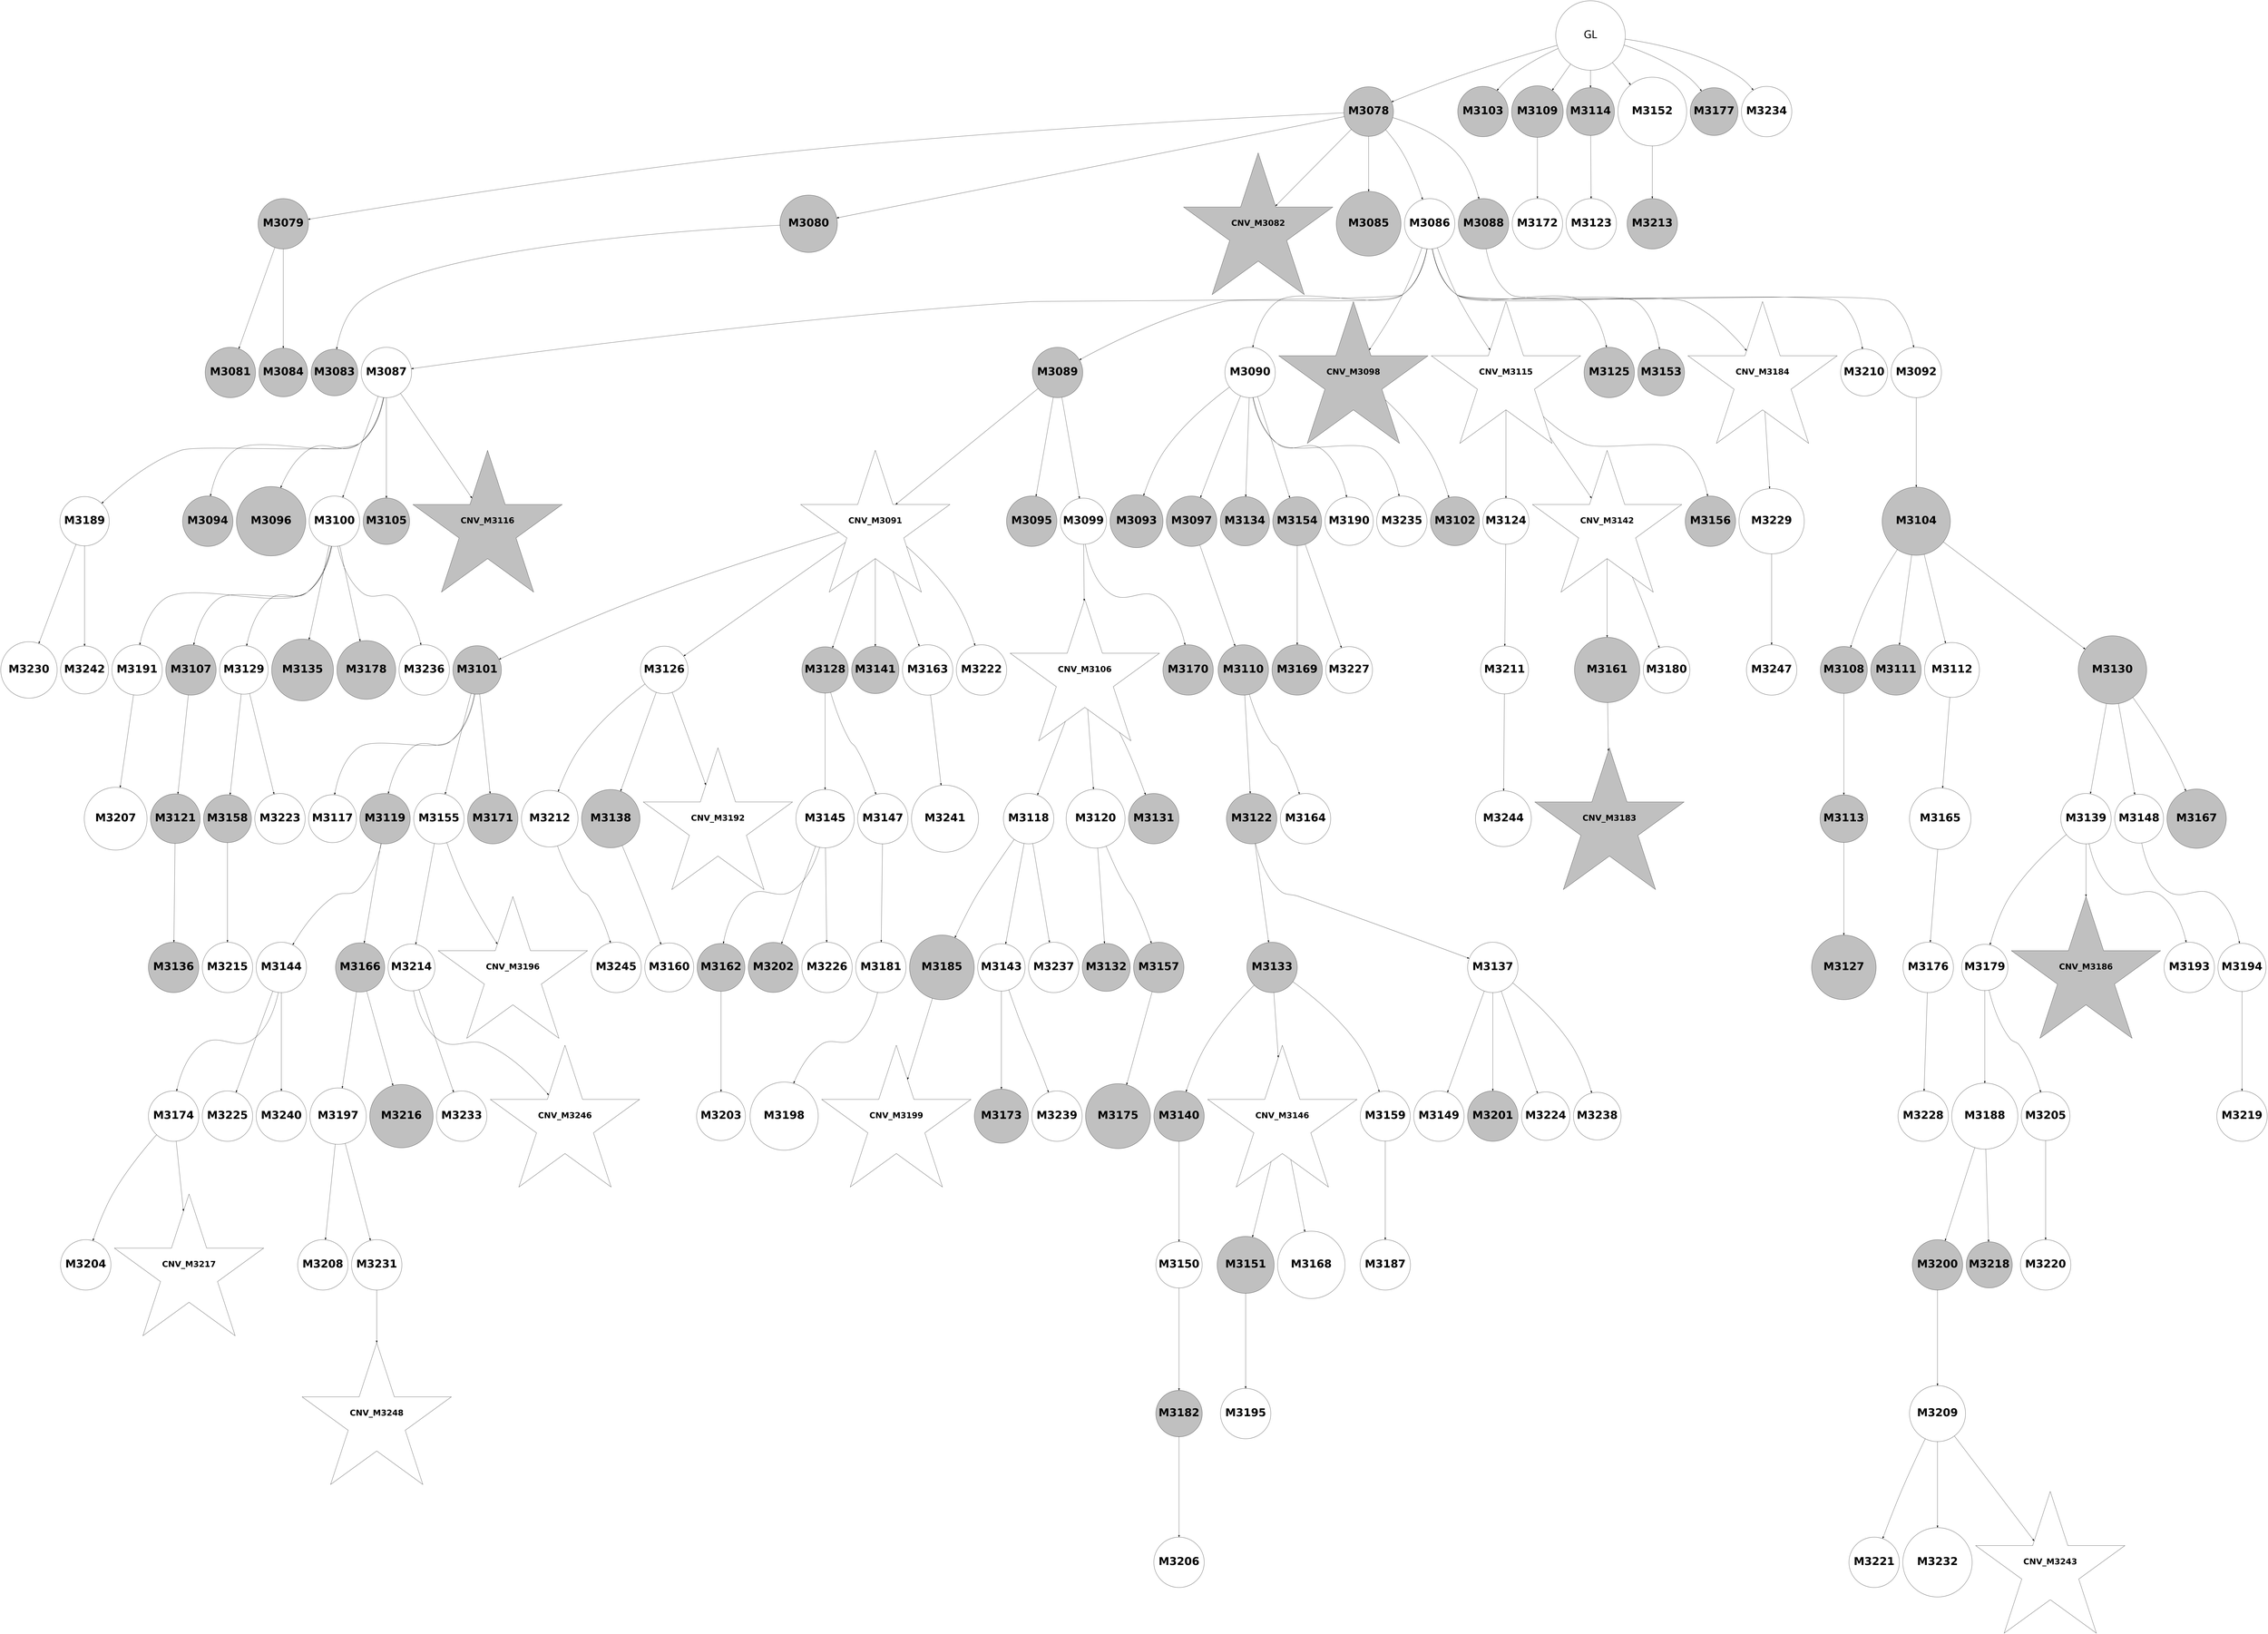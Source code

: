 digraph G { 
3200 -> 3214;
3203 -> 3215;
3203 -> 3233;
3204 -> 3245;
3204 -> 3257;
3206 -> 3222;
3209 -> 3234;
3212 -> 3223;
3212 -> 3246;
3215 -> 3224;
3092 -> 3093;
3092 -> 3118;
3092 -> 3124;
3092 -> 3129;
3092 -> 3167;
3092 -> 3192;
3092 -> 3249;
3220 -> 3235;
3093 -> 3094;
3093 -> 3095;
3093 -> 3097;
3093 -> 3100;
3093 -> 3101;
3093 -> 3103;
3094 -> 3096;
3094 -> 3099;
3095 -> 3098;
3224 -> 3236;
3224 -> 3247;
3224 -> 3258;
3226 -> 3259;
3227 -> 3260;
3101 -> 3102;
3101 -> 3104;
3101 -> 3105;
3101 -> 3113;
3101 -> 3130;
3101 -> 3140;
3101 -> 3168;
3101 -> 3199;
3101 -> 3225;
3229 -> 3248;
3229 -> 3261;
3102 -> 3109;
3102 -> 3111;
3102 -> 3115;
3102 -> 3120;
3102 -> 3131;
3102 -> 3204;
3103 -> 3107;
3104 -> 3106;
3104 -> 3110;
3104 -> 3114;
3105 -> 3108;
3105 -> 3112;
3105 -> 3149;
3105 -> 3169;
3105 -> 3205;
3105 -> 3250;
3106 -> 3116;
3106 -> 3141;
3106 -> 3143;
3106 -> 3156;
3106 -> 3178;
3106 -> 3237;
3107 -> 3119;
3112 -> 3125;
3113 -> 3117;
3114 -> 3121;
3114 -> 3185;
3115 -> 3122;
3115 -> 3144;
3115 -> 3150;
3115 -> 3193;
3115 -> 3206;
3115 -> 3251;
3116 -> 3132;
3116 -> 3134;
3116 -> 3170;
3116 -> 3186;
3244 -> 3262;
3246 -> 3263;
3119 -> 3123;
3119 -> 3126;
3119 -> 3127;
3119 -> 3145;
3121 -> 3133;
3121 -> 3135;
3121 -> 3146;
3122 -> 3136;
3123 -> 3128;
3124 -> 3187;
3125 -> 3137;
3125 -> 3179;
3127 -> 3180;
3128 -> 3142;
3129 -> 3138;
3130 -> 3139;
3130 -> 3157;
3130 -> 3171;
3133 -> 3158;
3133 -> 3200;
3133 -> 3252;
3134 -> 3159;
3134 -> 3181;
3135 -> 3147;
3135 -> 3172;
3136 -> 3151;
3137 -> 3148;
3137 -> 3152;
3139 -> 3226;
3141 -> 3153;
3141 -> 3207;
3141 -> 3227;
3143 -> 3160;
3143 -> 3162;
3144 -> 3173;
3144 -> 3238;
3145 -> 3154;
3145 -> 3163;
3145 -> 3182;
3148 -> 3155;
3148 -> 3161;
3148 -> 3174;
3152 -> 3164;
3152 -> 3216;
3152 -> 3239;
3152 -> 3253;
3153 -> 3175;
3154 -> 3194;
3154 -> 3201;
3154 -> 3208;
3155 -> 3165;
3157 -> 3176;
3157 -> 3195;
3158 -> 3188;
3158 -> 3254;
3159 -> 3189;
3159 -> 3240;
3159 -> 3255;
3160 -> 3177;
3160 -> 3217;
3160 -> 3241;
3161 -> 3166;
3161 -> 3183;
3162 -> 3196;
3163 -> 3209;
3165 -> 3197;
3166 -> 3210;
3167 -> 3228;
3169 -> 3184;
3169 -> 3242;
3170 -> 3211;
3170 -> 3229;
3172 -> 3190;
3173 -> 3230;
3174 -> 3202;
3176 -> 3198;
3177 -> 3218;
3178 -> 3256;
3180 -> 3191;
3181 -> 3212;
3181 -> 3231;
3189 -> 3219;
3189 -> 3232;
3191 -> 3243;
3194 -> 3203;
3194 -> 3220;
3196 -> 3213;
3197 -> 3221;
3199 -> 3244;
3092 [label="GL" fontname="arial-bold" fontsize=56 width=5 height=5];
3093 [shape=circle style=filled fillcolor=grey fontname="helvetica-bold" fontsize=56 label="M3078" width=2.12 height=2 ];
3094 [shape=circle style=filled fillcolor=grey fontname="helvetica-bold" fontsize=56 label="M3079" width=0.86 height=2 ];
3095 [shape=circle style=filled fillcolor=grey fontname="helvetica-bold" fontsize=56 label="M3080" width=4.13 height=2 ];
3096 [shape=circle style=filled fillcolor=grey fontname="helvetica-bold" fontsize=56 label="M3081" width=0.15 height=2 ];
3097 [shape=star style=filled fillcolor=grey fontname="helvetica-bold" fontsize=42 label="CNV_M3082"];
3098 [shape=circle style=filled fillcolor=grey fontname="helvetica-bold" fontsize=56 label="M3083" width=2.95 height=2 ];
3099 [shape=circle style=filled fillcolor=grey fontname="helvetica-bold" fontsize=56 label="M3084" width=2.29 height=2 ];
3100 [shape=circle style=filled fillcolor=grey fontname="helvetica-bold" fontsize=56 label="M3085" width=4.65 height=2 ];
3101 [shape=circle style=filled fillcolor=white fontname="helvetica-bold" fontsize=56 label="M3086" width=1.68 height=2 ];
3102 [shape=circle style=filled fillcolor=white fontname="helvetica-bold" fontsize=56 label="M3087" width=1.03 height=2 ];
3103 [shape=circle style=filled fillcolor=grey fontname="helvetica-bold" fontsize=56 label="M3088" width=1.32 height=2 ];
3104 [shape=circle style=filled fillcolor=grey fontname="helvetica-bold" fontsize=56 label="M3089" width=1.45 height=2 ];
3105 [shape=circle style=filled fillcolor=white fontname="helvetica-bold" fontsize=56 label="M3090" width=1.51 height=2 ];
3106 [shape=star style=filled fillcolor=white fontname="helvetica-bold" fontsize=42 label="CNV_M3091"];
3107 [shape=circle style=filled fillcolor=white fontname="helvetica-bold" fontsize=56 label="M3092" width=1.34 height=2 ];
3108 [shape=circle style=filled fillcolor=grey fontname="helvetica-bold" fontsize=56 label="M3093" width=3.8 height=2 ];
3109 [shape=circle style=filled fillcolor=grey fontname="helvetica-bold" fontsize=56 label="M3094" width=0.34 height=2 ];
3110 [shape=circle style=filled fillcolor=grey fontname="helvetica-bold" fontsize=56 label="M3095" width=1.63 height=2 ];
3111 [shape=circle style=filled fillcolor=grey fontname="helvetica-bold" fontsize=56 label="M3096" width=4.99 height=2 ];
3112 [shape=circle style=filled fillcolor=grey fontname="helvetica-bold" fontsize=56 label="M3097" width=0.5 height=2 ];
3113 [shape=star style=filled fillcolor=grey fontname="helvetica-bold" fontsize=42 label="CNV_M3098"];
3114 [shape=circle style=filled fillcolor=white fontname="helvetica-bold" fontsize=56 label="M3099" width=3.24 height=2 ];
3115 [shape=circle style=filled fillcolor=white fontname="helvetica-bold" fontsize=56 label="M3100" width=1.27 height=2 ];
3116 [shape=circle style=filled fillcolor=grey fontname="helvetica-bold" fontsize=56 label="M3101" width=2.32 height=2 ];
3117 [shape=circle style=filled fillcolor=grey fontname="helvetica-bold" fontsize=56 label="M3102" width=3.51 height=2 ];
3118 [shape=circle style=filled fillcolor=grey fontname="helvetica-bold" fontsize=56 label="M3103" width=1.91 height=2 ];
3119 [shape=circle style=filled fillcolor=grey fontname="helvetica-bold" fontsize=56 label="M3104" width=4.9 height=2 ];
3120 [shape=circle style=filled fillcolor=grey fontname="helvetica-bold" fontsize=56 label="M3105" width=3.09 height=2 ];
3121 [shape=star style=filled fillcolor=white fontname="helvetica-bold" fontsize=42 label="CNV_M3106"];
3122 [shape=circle style=filled fillcolor=grey fontname="helvetica-bold" fontsize=56 label="M3107" width=0.45 height=2 ];
3123 [shape=circle style=filled fillcolor=grey fontname="helvetica-bold" fontsize=56 label="M3108" width=3.37 height=2 ];
3124 [shape=circle style=filled fillcolor=grey fontname="helvetica-bold" fontsize=56 label="M3109" width=3.71 height=2 ];
3125 [shape=circle style=filled fillcolor=grey fontname="helvetica-bold" fontsize=56 label="M3110" width=1.69 height=2 ];
3126 [shape=circle style=filled fillcolor=grey fontname="helvetica-bold" fontsize=56 label="M3111" width=1.28 height=2 ];
3127 [shape=circle style=filled fillcolor=white fontname="helvetica-bold" fontsize=56 label="M3112" width=3.95 height=2 ];
3128 [shape=circle style=filled fillcolor=grey fontname="helvetica-bold" fontsize=56 label="M3113" width=2.54 height=2 ];
3129 [shape=circle style=filled fillcolor=grey fontname="helvetica-bold" fontsize=56 label="M3114" width=2.5 height=2 ];
3130 [shape=star style=filled fillcolor=white fontname="helvetica-bold" fontsize=42 label="CNV_M3115"];
3131 [shape=star style=filled fillcolor=grey fontname="helvetica-bold" fontsize=42 label="CNV_M3116"];
3132 [shape=circle style=filled fillcolor=white fontname="helvetica-bold" fontsize=56 label="M3117" width=3.45 height=2 ];
3133 [shape=circle style=filled fillcolor=white fontname="helvetica-bold" fontsize=56 label="M3118" width=0.21 height=2 ];
3134 [shape=circle style=filled fillcolor=grey fontname="helvetica-bold" fontsize=56 label="M3119" width=0.1 height=2 ];
3135 [shape=circle style=filled fillcolor=white fontname="helvetica-bold" fontsize=56 label="M3120" width=4.23 height=2 ];
3136 [shape=circle style=filled fillcolor=grey fontname="helvetica-bold" fontsize=56 label="M3121" width=2.12 height=2 ];
3137 [shape=circle style=filled fillcolor=grey fontname="helvetica-bold" fontsize=56 label="M3122" width=1.17 height=2 ];
3138 [shape=circle style=filled fillcolor=white fontname="helvetica-bold" fontsize=56 label="M3123" width=1.86 height=2 ];
3139 [shape=circle style=filled fillcolor=white fontname="helvetica-bold" fontsize=56 label="M3124" width=3.28 height=2 ];
3140 [shape=circle style=filled fillcolor=grey fontname="helvetica-bold" fontsize=56 label="M3125" width=0.43 height=2 ];
3141 [shape=circle style=filled fillcolor=white fontname="helvetica-bold" fontsize=56 label="M3126" width=3.41 height=2 ];
3142 [shape=circle style=filled fillcolor=grey fontname="helvetica-bold" fontsize=56 label="M3127" width=4.64 height=2 ];
3143 [shape=circle style=filled fillcolor=grey fontname="helvetica-bold" fontsize=56 label="M3128" width=3.2 height=2 ];
3144 [shape=circle style=filled fillcolor=white fontname="helvetica-bold" fontsize=56 label="M3129" width=3.49 height=2 ];
3145 [shape=circle style=filled fillcolor=grey fontname="helvetica-bold" fontsize=56 label="M3130" width=4.92 height=2 ];
3146 [shape=circle style=filled fillcolor=grey fontname="helvetica-bold" fontsize=56 label="M3131" width=1.16 height=2 ];
3147 [shape=circle style=filled fillcolor=grey fontname="helvetica-bold" fontsize=56 label="M3132" width=2.47 height=2 ];
3148 [shape=circle style=filled fillcolor=grey fontname="helvetica-bold" fontsize=56 label="M3133" width=1.83 height=2 ];
3149 [shape=circle style=filled fillcolor=grey fontname="helvetica-bold" fontsize=56 label="M3134" width=2.2 height=2 ];
3150 [shape=circle style=filled fillcolor=grey fontname="helvetica-bold" fontsize=56 label="M3135" width=4.44 height=2 ];
3151 [shape=circle style=filled fillcolor=grey fontname="helvetica-bold" fontsize=56 label="M3136" width=0.31 height=2 ];
3152 [shape=circle style=filled fillcolor=white fontname="helvetica-bold" fontsize=56 label="M3137" width=0.37 height=2 ];
3153 [shape=circle style=filled fillcolor=grey fontname="helvetica-bold" fontsize=56 label="M3138" width=4.19 height=2 ];
3154 [shape=circle style=filled fillcolor=white fontname="helvetica-bold" fontsize=56 label="M3139" width=1.4 height=2 ];
3155 [shape=circle style=filled fillcolor=grey fontname="helvetica-bold" fontsize=56 label="M3140" width=0.98 height=2 ];
3156 [shape=circle style=filled fillcolor=grey fontname="helvetica-bold" fontsize=56 label="M3141" width=2.66 height=2 ];
3157 [shape=star style=filled fillcolor=white fontname="helvetica-bold" fontsize=42 label="CNV_M3142"];
3158 [shape=circle style=filled fillcolor=white fontname="helvetica-bold" fontsize=56 label="M3143" width=2.61 height=2 ];
3159 [shape=circle style=filled fillcolor=white fontname="helvetica-bold" fontsize=56 label="M3144" width=0.66 height=2 ];
3160 [shape=circle style=filled fillcolor=white fontname="helvetica-bold" fontsize=56 label="M3145" width=4.2 height=2 ];
3161 [shape=star style=filled fillcolor=white fontname="helvetica-bold" fontsize=42 label="CNV_M3146"];
3162 [shape=circle style=filled fillcolor=white fontname="helvetica-bold" fontsize=56 label="M3147" width=0.34 height=2 ];
3163 [shape=circle style=filled fillcolor=white fontname="helvetica-bold" fontsize=56 label="M3148" width=3.52 height=2 ];
3164 [shape=circle style=filled fillcolor=white fontname="helvetica-bold" fontsize=56 label="M3149" width=1.91 height=2 ];
3165 [shape=circle style=filled fillcolor=white fontname="helvetica-bold" fontsize=56 label="M3150" width=3.19 height=2 ];
3166 [shape=circle style=filled fillcolor=grey fontname="helvetica-bold" fontsize=56 label="M3151" width=4.1 height=2 ];
3167 [shape=circle style=filled fillcolor=white fontname="helvetica-bold" fontsize=56 label="M3152" width=4.94 height=2 ];
3168 [shape=circle style=filled fillcolor=grey fontname="helvetica-bold" fontsize=56 label="M3153" width=2.97 height=2 ];
3169 [shape=circle style=filled fillcolor=grey fontname="helvetica-bold" fontsize=56 label="M3154" width=2.27 height=2 ];
3170 [shape=circle style=filled fillcolor=white fontname="helvetica-bold" fontsize=56 label="M3155" width=0.28 height=2 ];
3171 [shape=circle style=filled fillcolor=grey fontname="helvetica-bold" fontsize=56 label="M3156" width=0.3 height=2 ];
3172 [shape=circle style=filled fillcolor=grey fontname="helvetica-bold" fontsize=56 label="M3157" width=0.42 height=2 ];
3173 [shape=circle style=filled fillcolor=grey fontname="helvetica-bold" fontsize=56 label="M3158" width=3.45 height=2 ];
3174 [shape=circle style=filled fillcolor=white fontname="helvetica-bold" fontsize=56 label="M3159" width=2.07 height=2 ];
3175 [shape=circle style=filled fillcolor=white fontname="helvetica-bold" fontsize=56 label="M3160" width=2.24 height=2 ];
3176 [shape=circle style=filled fillcolor=grey fontname="helvetica-bold" fontsize=56 label="M3161" width=4.7 height=2 ];
3177 [shape=circle style=filled fillcolor=grey fontname="helvetica-bold" fontsize=56 label="M3162" width=2.52 height=2 ];
3178 [shape=circle style=filled fillcolor=white fontname="helvetica-bold" fontsize=56 label="M3163" width=0.65 height=2 ];
3179 [shape=circle style=filled fillcolor=white fontname="helvetica-bold" fontsize=56 label="M3164" width=1.83 height=2 ];
3180 [shape=circle style=filled fillcolor=white fontname="helvetica-bold" fontsize=56 label="M3165" width=4.42 height=2 ];
3181 [shape=circle style=filled fillcolor=grey fontname="helvetica-bold" fontsize=56 label="M3166" width=2.18 height=2 ];
3182 [shape=circle style=filled fillcolor=grey fontname="helvetica-bold" fontsize=56 label="M3167" width=4.27 height=2 ];
3183 [shape=circle style=filled fillcolor=white fontname="helvetica-bold" fontsize=56 label="M3168" width=4.85 height=2 ];
3184 [shape=circle style=filled fillcolor=grey fontname="helvetica-bold" fontsize=56 label="M3169" width=1.55 height=2 ];
3185 [shape=circle style=filled fillcolor=grey fontname="helvetica-bold" fontsize=56 label="M3170" width=0.68 height=2 ];
3186 [shape=circle style=filled fillcolor=grey fontname="helvetica-bold" fontsize=56 label="M3171" width=1.42 height=2 ];
3187 [shape=circle style=filled fillcolor=white fontname="helvetica-bold" fontsize=56 label="M3172" width=0.76 height=2 ];
3188 [shape=circle style=filled fillcolor=grey fontname="helvetica-bold" fontsize=56 label="M3173" width=3.89 height=2 ];
3189 [shape=circle style=filled fillcolor=white fontname="helvetica-bold" fontsize=56 label="M3174" width=0.73 height=2 ];
3190 [shape=circle style=filled fillcolor=grey fontname="helvetica-bold" fontsize=56 label="M3175" width=4.67 height=2 ];
3191 [shape=circle style=filled fillcolor=white fontname="helvetica-bold" fontsize=56 label="M3176" width=0.39 height=2 ];
3192 [shape=circle style=filled fillcolor=grey fontname="helvetica-bold" fontsize=56 label="M3177" width=2.51 height=2 ];
3193 [shape=circle style=filled fillcolor=grey fontname="helvetica-bold" fontsize=56 label="M3178" width=4.22 height=2 ];
3194 [shape=circle style=filled fillcolor=white fontname="helvetica-bold" fontsize=56 label="M3179" width=3.22 height=2 ];
3195 [shape=circle style=filled fillcolor=white fontname="helvetica-bold" fontsize=56 label="M3180" width=2.99 height=2 ];
3196 [shape=circle style=filled fillcolor=white fontname="helvetica-bold" fontsize=56 label="M3181" width=0.16 height=2 ];
3197 [shape=circle style=filled fillcolor=grey fontname="helvetica-bold" fontsize=56 label="M3182" width=3.1 height=2 ];
3198 [shape=star style=filled fillcolor=grey fontname="helvetica-bold" fontsize=42 label="CNV_M3183"];
3199 [shape=star style=filled fillcolor=white fontname="helvetica-bold" fontsize=42 label="CNV_M3184"];
3200 [shape=circle style=filled fillcolor=grey fontname="helvetica-bold" fontsize=56 label="M3185" width=4.65 height=2 ];
3201 [shape=star style=filled fillcolor=grey fontname="helvetica-bold" fontsize=42 label="CNV_M3186"];
3202 [shape=circle style=filled fillcolor=white fontname="helvetica-bold" fontsize=56 label="M3187" width=1.79 height=2 ];
3203 [shape=circle style=filled fillcolor=white fontname="helvetica-bold" fontsize=56 label="M3188" width=4.75 height=2 ];
3204 [shape=circle style=filled fillcolor=white fontname="helvetica-bold" fontsize=56 label="M3189" width=2.16 height=2 ];
3205 [shape=circle style=filled fillcolor=white fontname="helvetica-bold" fontsize=56 label="M3190" width=3.47 height=2 ];
3206 [shape=circle style=filled fillcolor=white fontname="helvetica-bold" fontsize=56 label="M3191" width=1.87 height=2 ];
3207 [shape=star style=filled fillcolor=white fontname="helvetica-bold" fontsize=42 label="CNV_M3192"];
3208 [shape=circle style=filled fillcolor=white fontname="helvetica-bold" fontsize=56 label="M3193" width=1.13 height=2 ];
3209 [shape=circle style=filled fillcolor=white fontname="helvetica-bold" fontsize=56 label="M3194" width=2.39 height=2 ];
3210 [shape=circle style=filled fillcolor=white fontname="helvetica-bold" fontsize=56 label="M3195" width=0.91 height=2 ];
3211 [shape=star style=filled fillcolor=white fontname="helvetica-bold" fontsize=42 label="CNV_M3196"];
3212 [shape=circle style=filled fillcolor=white fontname="helvetica-bold" fontsize=56 label="M3197" width=4.06 height=2 ];
3213 [shape=circle style=filled fillcolor=white fontname="helvetica-bold" fontsize=56 label="M3198" width=4.9 height=2 ];
3214 [shape=star style=filled fillcolor=white fontname="helvetica-bold" fontsize=42 label="CNV_M3199"];
3215 [shape=circle style=filled fillcolor=grey fontname="helvetica-bold" fontsize=56 label="M3200" width=1.34 height=2 ];
3216 [shape=circle style=filled fillcolor=grey fontname="helvetica-bold" fontsize=56 label="M3201" width=0.68 height=2 ];
3217 [shape=circle style=filled fillcolor=grey fontname="helvetica-bold" fontsize=56 label="M3202" width=3.6 height=2 ];
3218 [shape=circle style=filled fillcolor=white fontname="helvetica-bold" fontsize=56 label="M3203" width=2.27 height=2 ];
3219 [shape=circle style=filled fillcolor=white fontname="helvetica-bold" fontsize=56 label="M3204" width=0.21 height=2 ];
3220 [shape=circle style=filled fillcolor=white fontname="helvetica-bold" fontsize=56 label="M3205" width=2.3 height=2 ];
3221 [shape=circle style=filled fillcolor=white fontname="helvetica-bold" fontsize=56 label="M3206" width=1.47 height=2 ];
3222 [shape=circle style=filled fillcolor=white fontname="helvetica-bold" fontsize=56 label="M3207" width=4.52 height=2 ];
3223 [shape=circle style=filled fillcolor=white fontname="helvetica-bold" fontsize=56 label="M3208" width=1.54 height=2 ];
3224 [shape=circle style=filled fillcolor=white fontname="helvetica-bold" fontsize=56 label="M3209" width=4.03 height=2 ];
3225 [shape=circle style=filled fillcolor=white fontname="helvetica-bold" fontsize=56 label="M3210" width=2.79 height=2 ];
3226 [shape=circle style=filled fillcolor=white fontname="helvetica-bold" fontsize=56 label="M3211" width=2.44 height=2 ];
3227 [shape=circle style=filled fillcolor=white fontname="helvetica-bold" fontsize=56 label="M3212" width=4.07 height=2 ];
3228 [shape=circle style=filled fillcolor=grey fontname="helvetica-bold" fontsize=56 label="M3213" width=0.01 height=2 ];
3229 [shape=circle style=filled fillcolor=white fontname="helvetica-bold" fontsize=56 label="M3214" width=2.88 height=2 ];
3230 [shape=circle style=filled fillcolor=white fontname="helvetica-bold" fontsize=56 label="M3215" width=1.12 height=2 ];
3231 [shape=circle style=filled fillcolor=grey fontname="helvetica-bold" fontsize=56 label="M3216" width=4.55 height=2 ];
3232 [shape=star style=filled fillcolor=white fontname="helvetica-bold" fontsize=42 label="CNV_M3217"];
3233 [shape=circle style=filled fillcolor=grey fontname="helvetica-bold" fontsize=56 label="M3218" width=3.26 height=2 ];
3234 [shape=circle style=filled fillcolor=white fontname="helvetica-bold" fontsize=56 label="M3219" width=1.1 height=2 ];
3235 [shape=circle style=filled fillcolor=white fontname="helvetica-bold" fontsize=56 label="M3220" width=1.11 height=2 ];
3236 [shape=circle style=filled fillcolor=white fontname="helvetica-bold" fontsize=56 label="M3221" width=0.54 height=2 ];
3237 [shape=circle style=filled fillcolor=white fontname="helvetica-bold" fontsize=56 label="M3222" width=1.59 height=2 ];
3238 [shape=circle style=filled fillcolor=white fontname="helvetica-bold" fontsize=56 label="M3223" width=1.65 height=2 ];
3239 [shape=circle style=filled fillcolor=white fontname="helvetica-bold" fontsize=56 label="M3224" width=2.34 height=2 ];
3240 [shape=circle style=filled fillcolor=white fontname="helvetica-bold" fontsize=56 label="M3225" width=0 height=2 ];
3241 [shape=circle style=filled fillcolor=white fontname="helvetica-bold" fontsize=56 label="M3226" width=0.63 height=2 ];
3242 [shape=circle style=filled fillcolor=white fontname="helvetica-bold" fontsize=56 label="M3227" width=2.92 height=2 ];
3243 [shape=circle style=filled fillcolor=white fontname="helvetica-bold" fontsize=56 label="M3228" width=1.53 height=2 ];
3244 [shape=circle style=filled fillcolor=white fontname="helvetica-bold" fontsize=56 label="M3229" width=4.7 height=2 ];
3245 [shape=circle style=filled fillcolor=white fontname="helvetica-bold" fontsize=56 label="M3230" width=4.05 height=2 ];
3246 [shape=circle style=filled fillcolor=white fontname="helvetica-bold" fontsize=56 label="M3231" width=1.38 height=2 ];
3247 [shape=circle style=filled fillcolor=white fontname="helvetica-bold" fontsize=56 label="M3232" width=4.99 height=2 ];
3248 [shape=circle style=filled fillcolor=white fontname="helvetica-bold" fontsize=56 label="M3233" width=0.52 height=2 ];
3249 [shape=circle style=filled fillcolor=white fontname="helvetica-bold" fontsize=56 label="M3234" width=0.87 height=2 ];
3250 [shape=circle style=filled fillcolor=white fontname="helvetica-bold" fontsize=56 label="M3235" width=0.18 height=2 ];
3251 [shape=circle style=filled fillcolor=white fontname="helvetica-bold" fontsize=56 label="M3236" width=0.07 height=2 ];
3252 [shape=circle style=filled fillcolor=white fontname="helvetica-bold" fontsize=56 label="M3237" width=0.08 height=2 ];
3253 [shape=circle style=filled fillcolor=white fontname="helvetica-bold" fontsize=56 label="M3238" width=2.54 height=2 ];
3254 [shape=circle style=filled fillcolor=white fontname="helvetica-bold" fontsize=56 label="M3239" width=0.24 height=2 ];
3255 [shape=circle style=filled fillcolor=white fontname="helvetica-bold" fontsize=56 label="M3240" width=0.38 height=2 ];
3256 [shape=circle style=filled fillcolor=white fontname="helvetica-bold" fontsize=56 label="M3241" width=4.82 height=2 ];
3257 [shape=circle style=filled fillcolor=white fontname="helvetica-bold" fontsize=56 label="M3242" width=3.45 height=2 ];
3258 [shape=star style=filled fillcolor=white fontname="helvetica-bold" fontsize=42 label="CNV_M3243"];
3259 [shape=circle style=filled fillcolor=white fontname="helvetica-bold" fontsize=56 label="M3244" width=4.01 height=2 ];
3260 [shape=circle style=filled fillcolor=white fontname="helvetica-bold" fontsize=56 label="M3245" width=0.29 height=2 ];
3261 [shape=star style=filled fillcolor=white fontname="helvetica-bold" fontsize=42 label="CNV_M3246"];
3262 [shape=circle style=filled fillcolor=white fontname="helvetica-bold" fontsize=56 label="M3247" width=0.7 height=2 ];
3263 [shape=star style=filled fillcolor=white fontname="helvetica-bold" fontsize=42 label="CNV_M3248"];
}